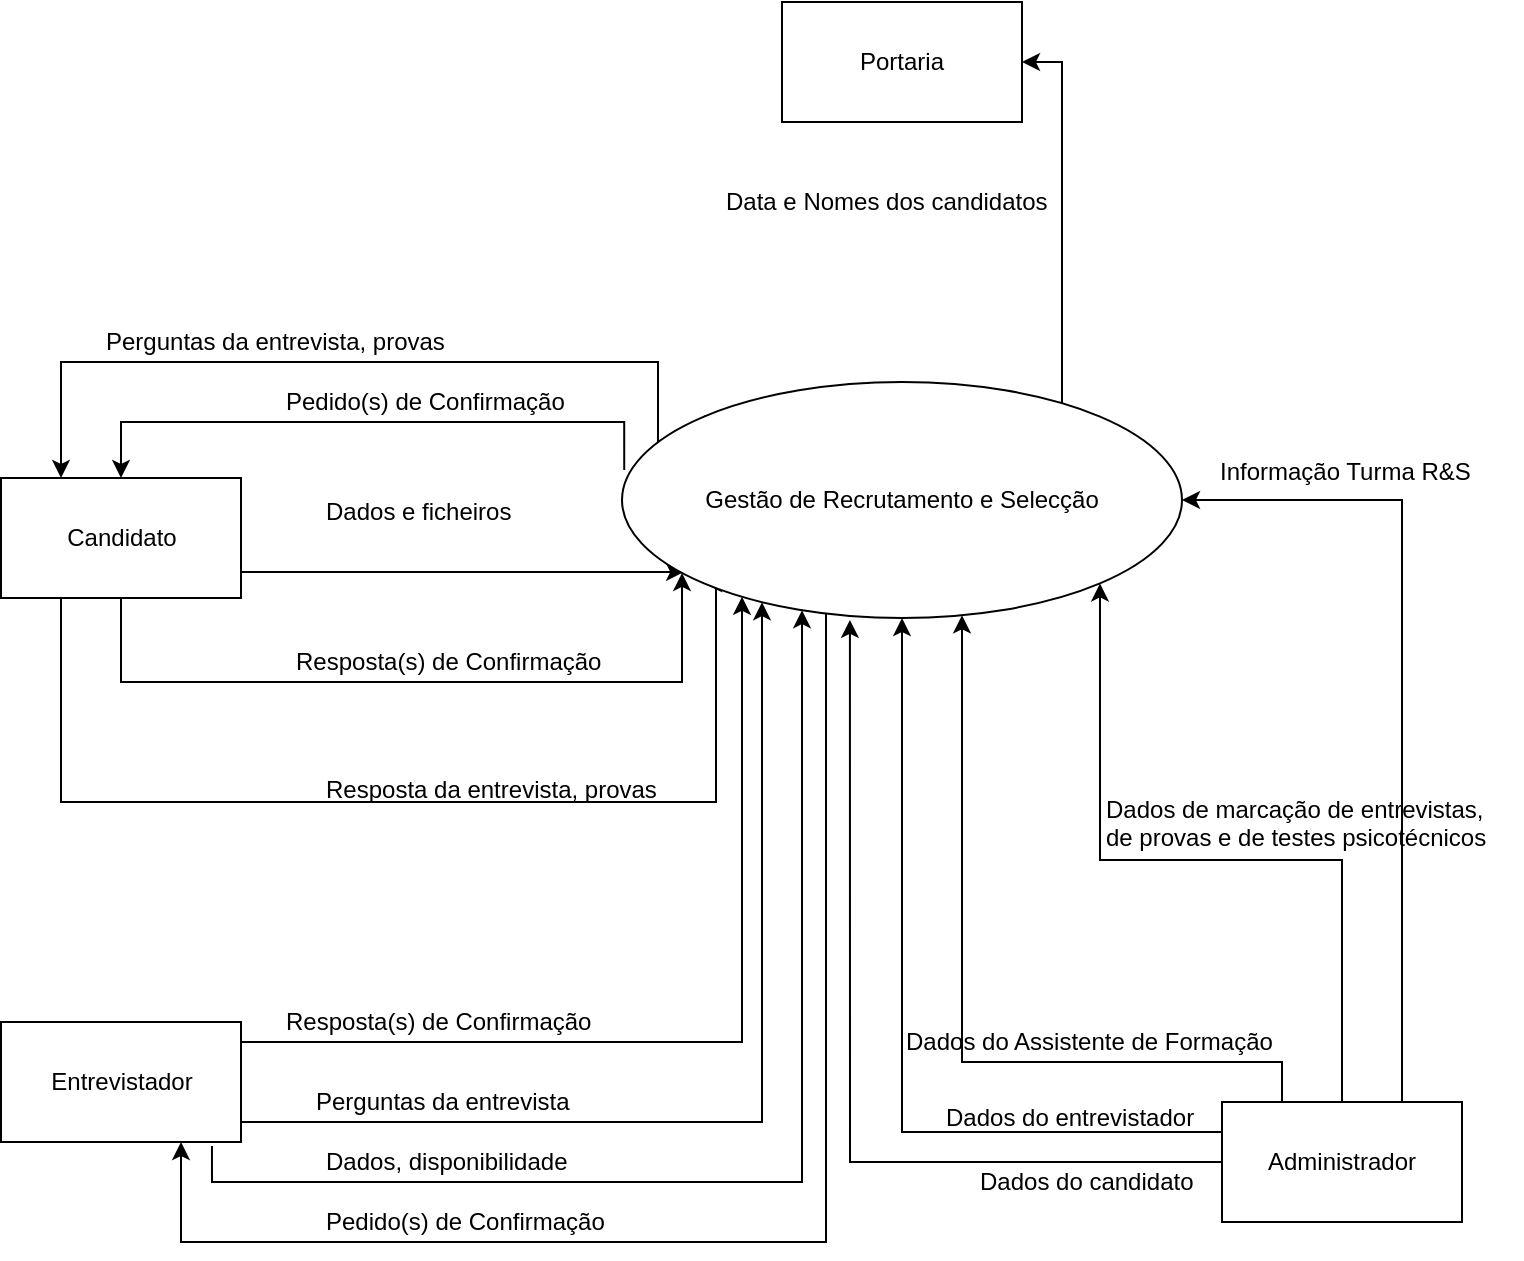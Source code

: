 <mxfile version="12.0.0" type="device" pages="1"><diagram id="Zc_sghjVpYQdnqh-hHyI" name="Página-1"><mxGraphModel dx="700" dy="847" grid="1" gridSize="10" guides="1" tooltips="1" connect="1" arrows="1" fold="1" page="1" pageScale="1" pageWidth="1654" pageHeight="1169" math="0" shadow="0"><root><mxCell id="0"/><mxCell id="1" parent="0"/><mxCell id="3vB7hZSuki9sk0gX6qK8-6" style="edgeStyle=orthogonalEdgeStyle;rounded=0;orthogonalLoop=1;jettySize=auto;html=1;" parent="1" source="3vB7hZSuki9sk0gX6qK8-1" target="3vB7hZSuki9sk0gX6qK8-4" edge="1"><mxGeometry relative="1" as="geometry"><Array as="points"><mxPoint x="200" y="530"/><mxPoint x="480" y="530"/></Array></mxGeometry></mxCell><mxCell id="3vB7hZSuki9sk0gX6qK8-10" style="edgeStyle=orthogonalEdgeStyle;rounded=0;orthogonalLoop=1;jettySize=auto;html=1;exitX=0.25;exitY=1;exitDx=0;exitDy=0;entryX=0;entryY=1;entryDx=0;entryDy=0;" parent="1" source="3vB7hZSuki9sk0gX6qK8-1" target="3vB7hZSuki9sk0gX6qK8-4" edge="1"><mxGeometry relative="1" as="geometry"><Array as="points"><mxPoint x="170" y="590"/><mxPoint x="497" y="590"/><mxPoint x="497" y="481"/></Array></mxGeometry></mxCell><mxCell id="3vB7hZSuki9sk0gX6qK8-26" style="edgeStyle=orthogonalEdgeStyle;rounded=0;orthogonalLoop=1;jettySize=auto;html=1;exitX=1;exitY=0.5;exitDx=0;exitDy=0;entryX=0.111;entryY=0.805;entryDx=0;entryDy=0;entryPerimeter=0;" parent="1" source="3vB7hZSuki9sk0gX6qK8-1" target="3vB7hZSuki9sk0gX6qK8-4" edge="1"><mxGeometry relative="1" as="geometry"><Array as="points"><mxPoint x="260" y="475"/></Array></mxGeometry></mxCell><mxCell id="3vB7hZSuki9sk0gX6qK8-1" value="Candidato" style="rounded=0;whiteSpace=wrap;html=1;" parent="1" vertex="1"><mxGeometry x="139.5" y="428" width="120" height="60" as="geometry"/></mxCell><mxCell id="3vB7hZSuki9sk0gX6qK8-2" value="Pedido(s) de Confirmação" style="text;html=1;resizable=0;points=[];autosize=1;align=left;verticalAlign=top;spacingTop=-4;rotation=0;" parent="1" vertex="1"><mxGeometry x="280" y="380" width="150" height="20" as="geometry"/></mxCell><mxCell id="3vB7hZSuki9sk0gX6qK8-3" value="Resposta(s) de Confirmação" style="text;html=1;resizable=0;points=[];autosize=1;align=left;verticalAlign=top;spacingTop=-4;rotation=0;" parent="1" vertex="1"><mxGeometry x="285" y="510" width="170" height="20" as="geometry"/></mxCell><mxCell id="3vB7hZSuki9sk0gX6qK8-7" style="edgeStyle=orthogonalEdgeStyle;rounded=0;orthogonalLoop=1;jettySize=auto;html=1;entryX=0.5;entryY=0;entryDx=0;entryDy=0;exitX=0.004;exitY=0.373;exitDx=0;exitDy=0;exitPerimeter=0;" parent="1" source="3vB7hZSuki9sk0gX6qK8-4" target="3vB7hZSuki9sk0gX6qK8-1" edge="1"><mxGeometry relative="1" as="geometry"><Array as="points"><mxPoint x="451" y="400"/><mxPoint x="200" y="400"/></Array></mxGeometry></mxCell><mxCell id="3vB7hZSuki9sk0gX6qK8-20" style="edgeStyle=orthogonalEdgeStyle;rounded=0;orthogonalLoop=1;jettySize=auto;html=1;exitX=1;exitY=1;exitDx=0;exitDy=0;entryX=0.75;entryY=1;entryDx=0;entryDy=0;" parent="1" source="3vB7hZSuki9sk0gX6qK8-4" target="3vB7hZSuki9sk0gX6qK8-14" edge="1"><mxGeometry relative="1" as="geometry"><mxPoint x="560" y="830" as="targetPoint"/><Array as="points"><mxPoint x="552" y="810"/><mxPoint x="230" y="810"/></Array></mxGeometry></mxCell><mxCell id="3vB7hZSuki9sk0gX6qK8-23" style="edgeStyle=orthogonalEdgeStyle;rounded=0;orthogonalLoop=1;jettySize=auto;html=1;entryX=0.25;entryY=0;entryDx=0;entryDy=0;exitX=0.057;exitY=0.28;exitDx=0;exitDy=0;exitPerimeter=0;" parent="1" source="3vB7hZSuki9sk0gX6qK8-4" target="3vB7hZSuki9sk0gX6qK8-1" edge="1"><mxGeometry relative="1" as="geometry"><mxPoint x="150" y="340" as="targetPoint"/><mxPoint x="600" y="340" as="sourcePoint"/><Array as="points"><mxPoint x="468" y="413"/><mxPoint x="468" y="370"/><mxPoint x="170" y="370"/></Array></mxGeometry></mxCell><mxCell id="9qVqpeaYWPkqwMLf4Q-u-3" style="edgeStyle=orthogonalEdgeStyle;rounded=0;orthogonalLoop=1;jettySize=auto;html=1;exitX=0;exitY=0;exitDx=0;exitDy=0;entryX=1;entryY=0.5;entryDx=0;entryDy=0;" edge="1" parent="1" source="3vB7hZSuki9sk0gX6qK8-4" target="9qVqpeaYWPkqwMLf4Q-u-2"><mxGeometry relative="1" as="geometry"><Array as="points"><mxPoint x="670" y="397"/><mxPoint x="670" y="220"/></Array></mxGeometry></mxCell><mxCell id="3vB7hZSuki9sk0gX6qK8-4" value="Gestão de Recrutamento e Selecção" style="ellipse;whiteSpace=wrap;html=1;" parent="1" vertex="1"><mxGeometry x="450" y="380" width="280" height="118" as="geometry"/></mxCell><mxCell id="3vB7hZSuki9sk0gX6qK8-9" value="Dados e ficheiros" style="text;html=1;resizable=0;points=[];autosize=1;align=left;verticalAlign=top;spacingTop=-4;" parent="1" vertex="1"><mxGeometry x="300" y="435" width="110" height="20" as="geometry"/></mxCell><mxCell id="3vB7hZSuki9sk0gX6qK8-11" value="Resposta da entrevista, provas" style="text;html=1;resizable=0;points=[];autosize=1;align=left;verticalAlign=top;spacingTop=-4;" parent="1" vertex="1"><mxGeometry x="300" y="574" width="180" height="20" as="geometry"/></mxCell><mxCell id="3vB7hZSuki9sk0gX6qK8-13" value="Perguntas da entrevista, provas" style="text;html=1;resizable=0;points=[];autosize=1;align=left;verticalAlign=top;spacingTop=-4;" parent="1" vertex="1"><mxGeometry x="190" y="350" width="180" height="20" as="geometry"/></mxCell><mxCell id="3vB7hZSuki9sk0gX6qK8-15" style="edgeStyle=orthogonalEdgeStyle;rounded=0;orthogonalLoop=1;jettySize=auto;html=1;exitX=1;exitY=0.5;exitDx=0;exitDy=0;" parent="1" source="3vB7hZSuki9sk0gX6qK8-14" target="3vB7hZSuki9sk0gX6qK8-4" edge="1"><mxGeometry relative="1" as="geometry"><mxPoint x="508" y="489" as="targetPoint"/><Array as="points"><mxPoint x="260" y="710"/><mxPoint x="510" y="710"/></Array></mxGeometry></mxCell><mxCell id="3vB7hZSuki9sk0gX6qK8-17" style="edgeStyle=orthogonalEdgeStyle;rounded=0;orthogonalLoop=1;jettySize=auto;html=1;exitX=0.879;exitY=1.033;exitDx=0;exitDy=0;exitPerimeter=0;" parent="1" source="3vB7hZSuki9sk0gX6qK8-14" target="3vB7hZSuki9sk0gX6qK8-4" edge="1"><mxGeometry relative="1" as="geometry"><mxPoint x="690" y="650" as="targetPoint"/><Array as="points"><mxPoint x="245" y="780"/><mxPoint x="540" y="780"/></Array></mxGeometry></mxCell><mxCell id="3vB7hZSuki9sk0gX6qK8-24" style="edgeStyle=orthogonalEdgeStyle;rounded=0;orthogonalLoop=1;jettySize=auto;html=1;exitX=1;exitY=0.5;exitDx=0;exitDy=0;" parent="1" source="3vB7hZSuki9sk0gX6qK8-14" target="3vB7hZSuki9sk0gX6qK8-4" edge="1"><mxGeometry relative="1" as="geometry"><Array as="points"><mxPoint x="260" y="750"/><mxPoint x="520" y="750"/></Array></mxGeometry></mxCell><mxCell id="3vB7hZSuki9sk0gX6qK8-14" value="Entrevistador" style="rounded=0;whiteSpace=wrap;html=1;" parent="1" vertex="1"><mxGeometry x="139.5" y="700" width="120" height="60" as="geometry"/></mxCell><mxCell id="3vB7hZSuki9sk0gX6qK8-16" value="Resposta(s) de Confirmação" style="text;html=1;resizable=0;points=[];autosize=1;align=left;verticalAlign=top;spacingTop=-4;rotation=0;" parent="1" vertex="1"><mxGeometry x="280" y="690" width="170" height="20" as="geometry"/></mxCell><mxCell id="3vB7hZSuki9sk0gX6qK8-18" value="Dados, disponibilidade" style="text;html=1;resizable=0;points=[];autosize=1;align=left;verticalAlign=top;spacingTop=-4;" parent="1" vertex="1"><mxGeometry x="300" y="760" width="140" height="20" as="geometry"/></mxCell><mxCell id="3vB7hZSuki9sk0gX6qK8-22" value="Pedido(s) de Confirmação" style="text;html=1;resizable=0;points=[];autosize=1;align=left;verticalAlign=top;spacingTop=-4;rotation=0;" parent="1" vertex="1"><mxGeometry x="300" y="790" width="150" height="20" as="geometry"/></mxCell><mxCell id="3vB7hZSuki9sk0gX6qK8-25" value="Perguntas da entrevista" style="text;html=1;resizable=0;points=[];autosize=1;align=left;verticalAlign=top;spacingTop=-4;" parent="1" vertex="1"><mxGeometry x="295" y="730" width="140" height="20" as="geometry"/></mxCell><mxCell id="9qVqpeaYWPkqwMLf4Q-u-5" style="edgeStyle=orthogonalEdgeStyle;rounded=0;orthogonalLoop=1;jettySize=auto;html=1;exitX=0;exitY=0.5;exitDx=0;exitDy=0;entryX=0.407;entryY=1.008;entryDx=0;entryDy=0;entryPerimeter=0;" edge="1" parent="1" source="9qVqpeaYWPkqwMLf4Q-u-1" target="3vB7hZSuki9sk0gX6qK8-4"><mxGeometry relative="1" as="geometry"/></mxCell><mxCell id="9qVqpeaYWPkqwMLf4Q-u-7" style="edgeStyle=orthogonalEdgeStyle;rounded=0;orthogonalLoop=1;jettySize=auto;html=1;exitX=0;exitY=0.25;exitDx=0;exitDy=0;" edge="1" parent="1" source="9qVqpeaYWPkqwMLf4Q-u-1" target="3vB7hZSuki9sk0gX6qK8-4"><mxGeometry relative="1" as="geometry"/></mxCell><mxCell id="9qVqpeaYWPkqwMLf4Q-u-9" style="edgeStyle=orthogonalEdgeStyle;rounded=0;orthogonalLoop=1;jettySize=auto;html=1;exitX=0.25;exitY=0;exitDx=0;exitDy=0;" edge="1" parent="1" source="9qVqpeaYWPkqwMLf4Q-u-1" target="3vB7hZSuki9sk0gX6qK8-4"><mxGeometry relative="1" as="geometry"><mxPoint x="620" y="580" as="targetPoint"/><Array as="points"><mxPoint x="780" y="720"/><mxPoint x="620" y="720"/></Array></mxGeometry></mxCell><mxCell id="9qVqpeaYWPkqwMLf4Q-u-11" style="edgeStyle=orthogonalEdgeStyle;rounded=0;orthogonalLoop=1;jettySize=auto;html=1;exitX=0.5;exitY=0;exitDx=0;exitDy=0;entryX=1;entryY=1;entryDx=0;entryDy=0;" edge="1" parent="1" source="9qVqpeaYWPkqwMLf4Q-u-1" target="3vB7hZSuki9sk0gX6qK8-4"><mxGeometry relative="1" as="geometry"/></mxCell><mxCell id="9qVqpeaYWPkqwMLf4Q-u-13" style="edgeStyle=orthogonalEdgeStyle;rounded=0;orthogonalLoop=1;jettySize=auto;html=1;exitX=0.75;exitY=0;exitDx=0;exitDy=0;entryX=1;entryY=0.5;entryDx=0;entryDy=0;" edge="1" parent="1" source="9qVqpeaYWPkqwMLf4Q-u-1" target="3vB7hZSuki9sk0gX6qK8-4"><mxGeometry relative="1" as="geometry"/></mxCell><mxCell id="9qVqpeaYWPkqwMLf4Q-u-1" value="Administrador" style="rounded=0;whiteSpace=wrap;html=1;" vertex="1" parent="1"><mxGeometry x="750" y="740" width="120" height="60" as="geometry"/></mxCell><mxCell id="9qVqpeaYWPkqwMLf4Q-u-2" value="Portaria" style="rounded=0;whiteSpace=wrap;html=1;" vertex="1" parent="1"><mxGeometry x="530" y="190" width="120" height="60" as="geometry"/></mxCell><mxCell id="9qVqpeaYWPkqwMLf4Q-u-4" value="Data e Nomes dos candidatos" style="text;html=1;resizable=0;points=[];autosize=1;align=left;verticalAlign=top;spacingTop=-4;" vertex="1" parent="1"><mxGeometry x="500" y="280" width="180" height="20" as="geometry"/></mxCell><mxCell id="9qVqpeaYWPkqwMLf4Q-u-6" value="Dados do candidato" style="text;html=1;resizable=0;points=[];autosize=1;align=left;verticalAlign=top;spacingTop=-4;" vertex="1" parent="1"><mxGeometry x="627" y="770" width="120" height="20" as="geometry"/></mxCell><mxCell id="9qVqpeaYWPkqwMLf4Q-u-8" value="Dados do entrevistador" style="text;html=1;resizable=0;points=[];autosize=1;align=left;verticalAlign=top;spacingTop=-4;" vertex="1" parent="1"><mxGeometry x="610" y="738" width="140" height="20" as="geometry"/></mxCell><mxCell id="9qVqpeaYWPkqwMLf4Q-u-10" value="Dados do Assistente de Formação" style="text;html=1;resizable=0;points=[];autosize=1;align=left;verticalAlign=top;spacingTop=-4;" vertex="1" parent="1"><mxGeometry x="590" y="700" width="200" height="20" as="geometry"/></mxCell><mxCell id="9qVqpeaYWPkqwMLf4Q-u-12" value="Dados de marcação de entrevistas, &lt;br&gt;de provas e de testes psicotécnicos" style="text;html=1;resizable=0;points=[];autosize=1;align=left;verticalAlign=top;spacingTop=-4;" vertex="1" parent="1"><mxGeometry x="690" y="584" width="210" height="30" as="geometry"/></mxCell><mxCell id="9qVqpeaYWPkqwMLf4Q-u-14" value="Informação Turma R&amp;amp;S" style="text;html=1;resizable=0;points=[];autosize=1;align=left;verticalAlign=top;spacingTop=-4;" vertex="1" parent="1"><mxGeometry x="747" y="415" width="140" height="20" as="geometry"/></mxCell></root></mxGraphModel></diagram></mxfile>